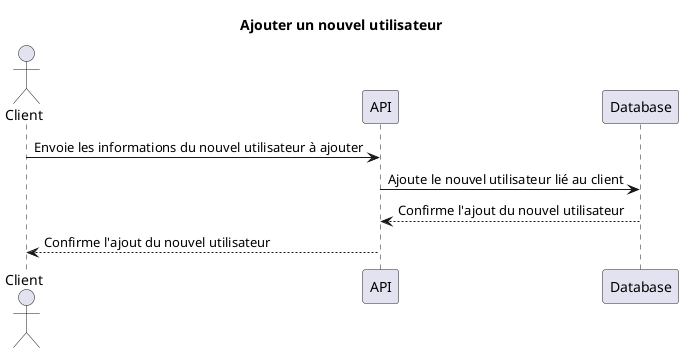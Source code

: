 @startuml
title Ajouter un nouvel utilisateur
actor Client

Client -> API : Envoie les informations du nouvel utilisateur à ajouter
API -> Database : Ajoute le nouvel utilisateur lié au client
Database --> API : Confirme l'ajout du nouvel utilisateur
API --> Client : Confirme l'ajout du nouvel utilisateur
@enduml
